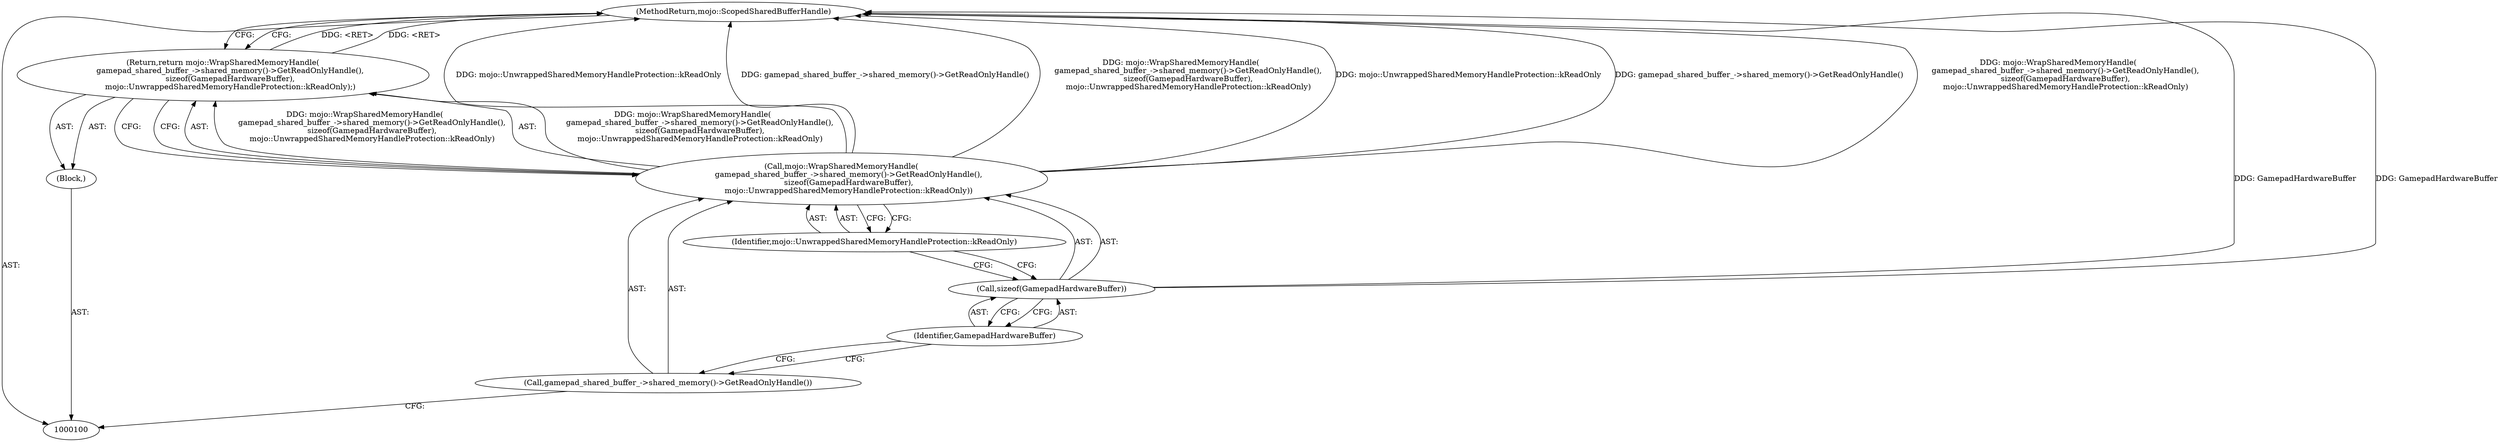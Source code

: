 digraph "0_Chrome_673ce95d481ea9368c4d4d43ac756ba1d6d9e608_16" {
"1000108" [label="(MethodReturn,mojo::ScopedSharedBufferHandle)"];
"1000101" [label="(Block,)"];
"1000102" [label="(Return,return mojo::WrapSharedMemoryHandle(\n      gamepad_shared_buffer_->shared_memory()->GetReadOnlyHandle(),\n      sizeof(GamepadHardwareBuffer),\n      mojo::UnwrappedSharedMemoryHandleProtection::kReadOnly);)"];
"1000103" [label="(Call,mojo::WrapSharedMemoryHandle(\n      gamepad_shared_buffer_->shared_memory()->GetReadOnlyHandle(),\n      sizeof(GamepadHardwareBuffer),\n      mojo::UnwrappedSharedMemoryHandleProtection::kReadOnly))"];
"1000104" [label="(Call,gamepad_shared_buffer_->shared_memory()->GetReadOnlyHandle())"];
"1000106" [label="(Identifier,GamepadHardwareBuffer)"];
"1000105" [label="(Call,sizeof(GamepadHardwareBuffer))"];
"1000107" [label="(Identifier,mojo::UnwrappedSharedMemoryHandleProtection::kReadOnly)"];
"1000108" -> "1000100"  [label="AST: "];
"1000108" -> "1000102"  [label="CFG: "];
"1000103" -> "1000108"  [label="DDG: mojo::UnwrappedSharedMemoryHandleProtection::kReadOnly"];
"1000103" -> "1000108"  [label="DDG: gamepad_shared_buffer_->shared_memory()->GetReadOnlyHandle()"];
"1000103" -> "1000108"  [label="DDG: mojo::WrapSharedMemoryHandle(\n      gamepad_shared_buffer_->shared_memory()->GetReadOnlyHandle(),\n      sizeof(GamepadHardwareBuffer),\n      mojo::UnwrappedSharedMemoryHandleProtection::kReadOnly)"];
"1000105" -> "1000108"  [label="DDG: GamepadHardwareBuffer"];
"1000102" -> "1000108"  [label="DDG: <RET>"];
"1000101" -> "1000100"  [label="AST: "];
"1000102" -> "1000101"  [label="AST: "];
"1000102" -> "1000101"  [label="AST: "];
"1000102" -> "1000103"  [label="CFG: "];
"1000103" -> "1000102"  [label="AST: "];
"1000108" -> "1000102"  [label="CFG: "];
"1000102" -> "1000108"  [label="DDG: <RET>"];
"1000103" -> "1000102"  [label="DDG: mojo::WrapSharedMemoryHandle(\n      gamepad_shared_buffer_->shared_memory()->GetReadOnlyHandle(),\n      sizeof(GamepadHardwareBuffer),\n      mojo::UnwrappedSharedMemoryHandleProtection::kReadOnly)"];
"1000103" -> "1000102"  [label="AST: "];
"1000103" -> "1000107"  [label="CFG: "];
"1000104" -> "1000103"  [label="AST: "];
"1000105" -> "1000103"  [label="AST: "];
"1000107" -> "1000103"  [label="AST: "];
"1000102" -> "1000103"  [label="CFG: "];
"1000103" -> "1000108"  [label="DDG: mojo::UnwrappedSharedMemoryHandleProtection::kReadOnly"];
"1000103" -> "1000108"  [label="DDG: gamepad_shared_buffer_->shared_memory()->GetReadOnlyHandle()"];
"1000103" -> "1000108"  [label="DDG: mojo::WrapSharedMemoryHandle(\n      gamepad_shared_buffer_->shared_memory()->GetReadOnlyHandle(),\n      sizeof(GamepadHardwareBuffer),\n      mojo::UnwrappedSharedMemoryHandleProtection::kReadOnly)"];
"1000103" -> "1000102"  [label="DDG: mojo::WrapSharedMemoryHandle(\n      gamepad_shared_buffer_->shared_memory()->GetReadOnlyHandle(),\n      sizeof(GamepadHardwareBuffer),\n      mojo::UnwrappedSharedMemoryHandleProtection::kReadOnly)"];
"1000104" -> "1000103"  [label="AST: "];
"1000104" -> "1000100"  [label="CFG: "];
"1000106" -> "1000104"  [label="CFG: "];
"1000106" -> "1000105"  [label="AST: "];
"1000106" -> "1000104"  [label="CFG: "];
"1000105" -> "1000106"  [label="CFG: "];
"1000105" -> "1000103"  [label="AST: "];
"1000105" -> "1000106"  [label="CFG: "];
"1000106" -> "1000105"  [label="AST: "];
"1000107" -> "1000105"  [label="CFG: "];
"1000105" -> "1000108"  [label="DDG: GamepadHardwareBuffer"];
"1000107" -> "1000103"  [label="AST: "];
"1000107" -> "1000105"  [label="CFG: "];
"1000103" -> "1000107"  [label="CFG: "];
}
